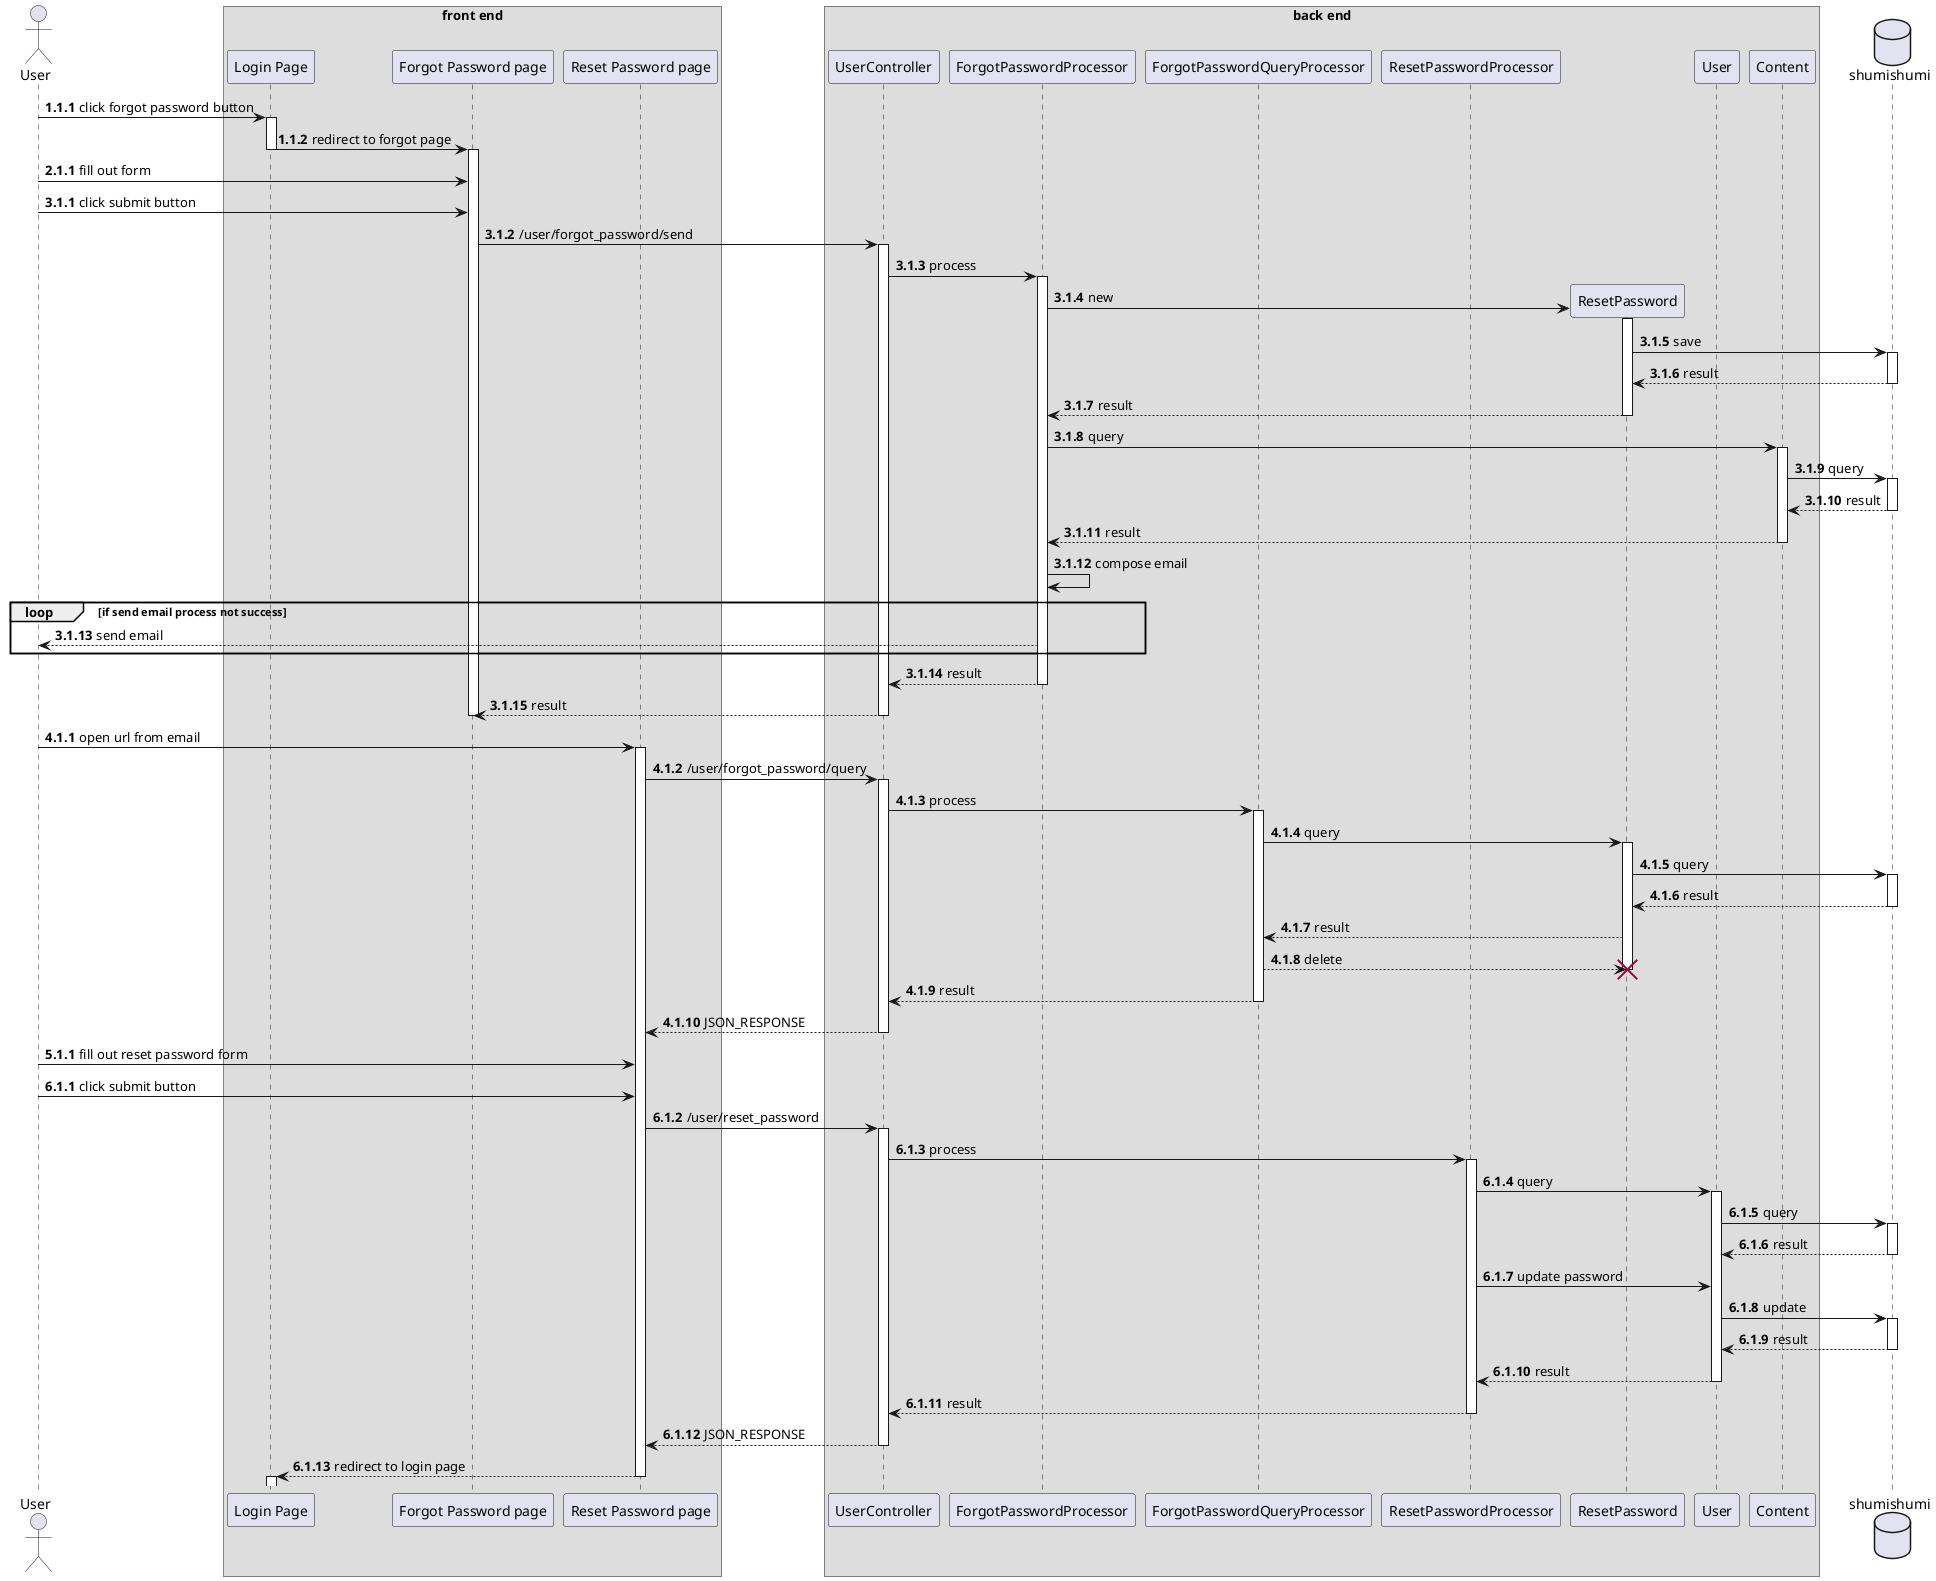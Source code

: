 @startuml forgot password
autonumber 1.1.1

actor User as u

box "front end"
participant "Login Page" as login
participant "Forgot Password page" as forgot
participant "Reset Password page" as reset
end box

box "back end"
participant "UserController" as uc

participant "ForgotPasswordProcessor" as sendproc
participant "ForgotPasswordQueryProcessor" as queryproc
participant "ResetPasswordProcessor" as resetproc

participant "ResetPassword" as rpm
participant "User" as um

participant "Content" as cm
end box

database shumishumi as db

u -> login++ : click forgot password button
login -> forgot --++ : redirect to forgot page

autonumber inc a
u -> forgot : fill out form
autonumber inc a
u -> forgot : click submit button

forgot -> uc++ : /user/forgot_password/send

uc -> sendproc++ : process
create rpm
sendproc -> rpm++ : new
rpm -> db++ : save
return result
return result

sendproc -> cm++ : query
cm -> db++ : query
return result
return result

sendproc -> sendproc : compose email
loop if send email process not success
u <-- sendproc : send email
end

return result
return result

deactivate forgot

autonumber inc a
u -> reset++ : open url from email
reset -> uc++ : /user/forgot_password/query
uc -> queryproc++ : process
queryproc -> rpm++ : query
rpm -> db++ : query
return result
queryproc <-- rpm : result
queryproc --> rpm !! : delete
deactivate rpm

return result
return JSON_RESPONSE

autonumber inc a
u -> reset : fill out reset password form
autonumber inc a
u -> reset : click submit button

reset -> uc++ : /user/reset_password
uc -> resetproc++ : process

resetproc -> um++ : query
um -> db++ : query
return result
resetproc -> um : update password
um -> db++ : update
return result
return result

return result
return JSON_RESPONSE

reset --> login --++ : redirect to login page

@enduml